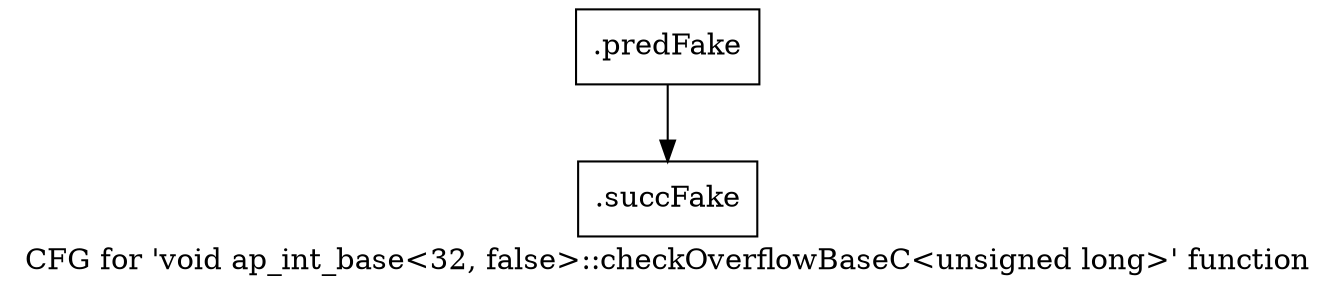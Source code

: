 digraph "CFG for 'void ap_int_base\<32, false\>::checkOverflowBaseC\<unsigned long\>' function" {
	label="CFG for 'void ap_int_base\<32, false\>::checkOverflowBaseC\<unsigned long\>' function";

	Node0x5aa6940 [shape=record,filename="",linenumber="",label="{.predFake}"];
	Node0x5aa6940 -> Node0x60e2f00[ callList="" memoryops="" filename="/mnt/xilinx/Vitis_HLS/2021.2/include/ap_int_base.h" execusionnum="10"];
	Node0x60e2f00 [shape=record,filename="/mnt/xilinx/Vitis_HLS/2021.2/include/ap_int_base.h",linenumber="802",label="{.succFake}"];
}
